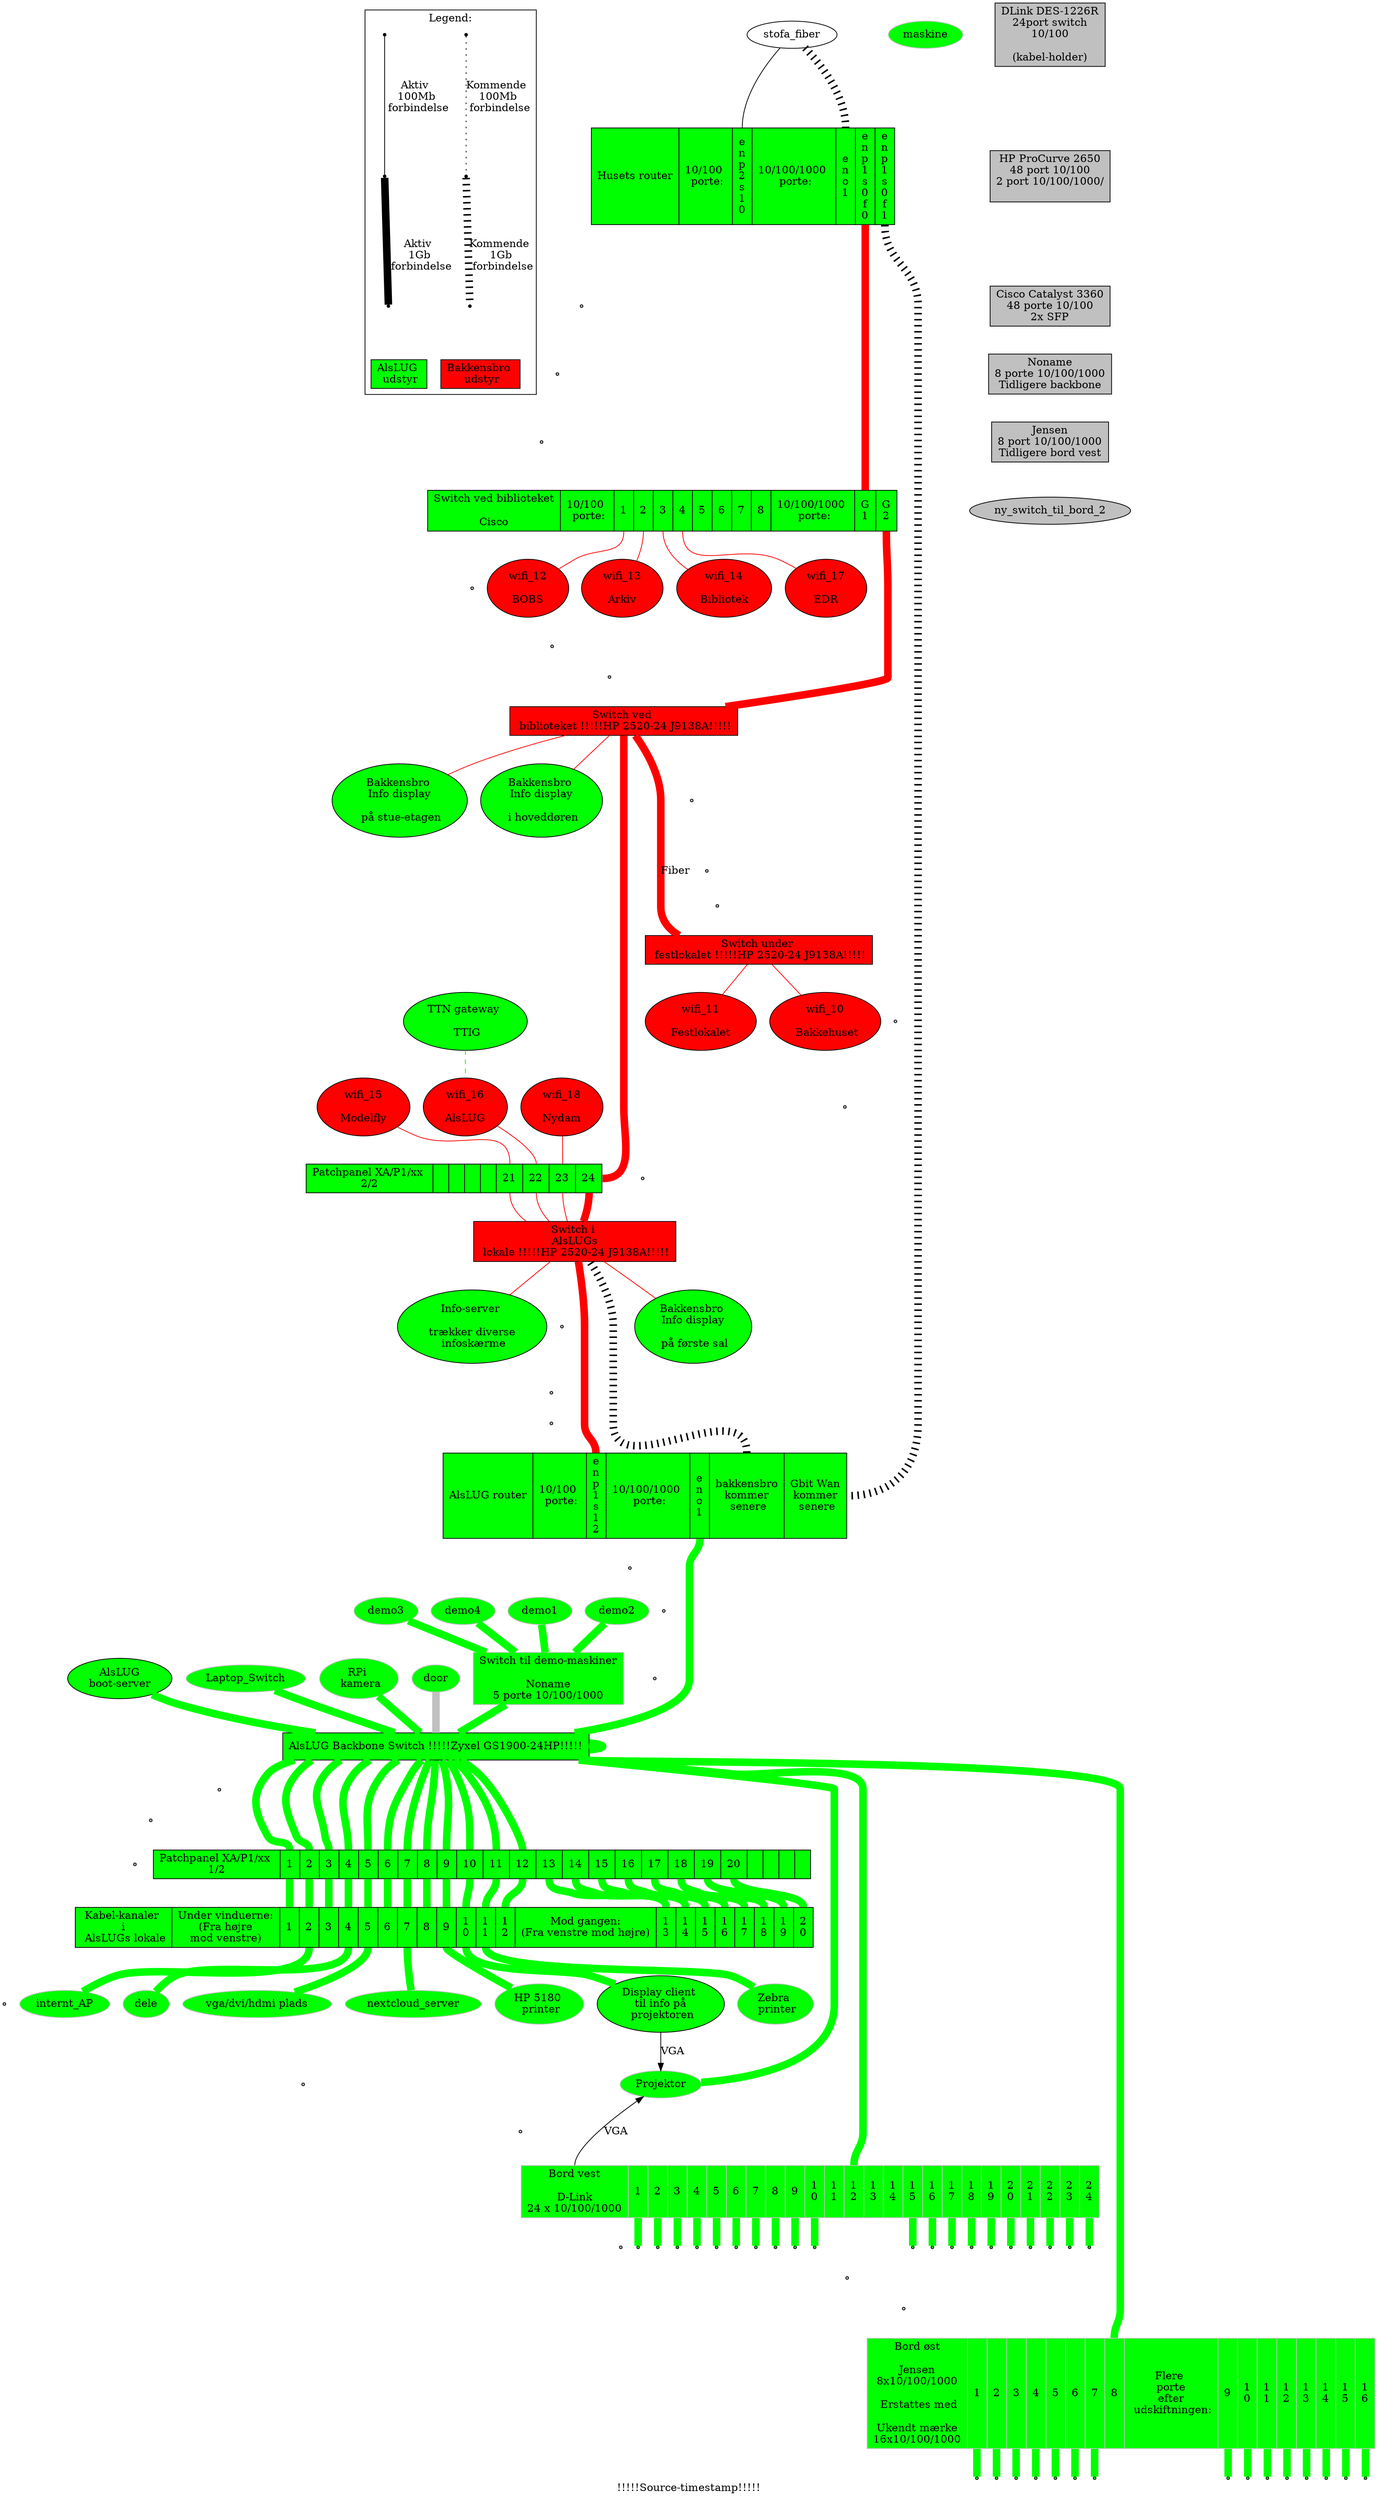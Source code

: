 digraph xxx {
  label = "!!!!!Source-timestamp!!!!!";
  subgraph cluster_legend {
    label = "Legend:";
    edge [ dir=none ];
    node [ shape=point ];
    legend_bakkensbro	[ shape=box style=filled fillcolor=red label="Bakkensbro \n udstyr" ];
    legend_alslug	[ shape=box style=filled fillcolor=green label="AlsLUG \n udstyr" ];

    legend_pending_a -> legend_pending_b	[ penwidth=1 style=dotted label="Kommende \n 100Mb \n forbindelse" ];
    legend_pending_b -> legend_pending_c	[ penwidth=10 style=dotted label="Kommende \n 1Gb \n forbindelse" ];
    legend_pending_c -> legend_bakkensbro	[ color=invis ];
    
    legend_active_a -> legend_active_b	[ penwidth=1 label="Aktiv \n 100Mb \n forbindelse"];
    legend_active_b -> legend_active_c	[ penwidth=10 label="Aktiv \n 1Gb \n forbindelse"];
    legend_active_c -> legend_alslug	[ color=invis ];
}
  
  edge [ dir=none penwidth=100 ];
  node [ style=filled fillcolor=red ];
  husets_router [ fillcolor=green shape=record label="<head> Husets router
						| 10/100 \n porte:
						| <enp2s10>  e\nn\np\n2\ns\n1\n0
						| 10/100/1000 \n porte:
						| <eno1>     e\nn\no\n1
						| <enp1s0f0> e\nn\np\n1\ns\n0\nf\n0
						| <enp1s0f1> e\nn\np\n1\ns\n0\nf\n1
						" ];
  cisco_switch [ fillcolor=green shape=record label="<head> Switch ved biblioteket\n\nCisco
						| 10/100 \n porte:
						| <1> 1
						| <2> 2
						| <3> 3
						| <4> 4
						| <5> 5
						| <6> 6
						| <7> 7
						| <8> 8
						| 10/100/1000 \n porte:
						| <gi1> G\n1
						| <gi2> G\n2
						" ];
  husets_switch_1 [ shape=record label="<head> Switch ved \n biblioteket !!!!!HP 2520-24 J9138A!!!!!" ];
  husets_switch_2 [ shape=record label="<head> Switch i \n AlsLUGs \n lokale !!!!!HP 2520-24 J9138A!!!!!" ];
  festlokale_switch [ shape=record label="<head> Switch under \n festlokalet !!!!!HP 2520-24 J9138A!!!!!" ];
  wifi_10 [ label=" wifi_10 \n\n Bakkehuset"                  ];
  wifi_11 [ label=" wifi_11 \n\n Festlokalet "                ];
  wifi_12 [ label=" wifi_12 \n\n BOBS "                       ];
  wifi_13 [ label=" wifi_13 \n\n Arkiv "                      ];
  wifi_14 [ label=" wifi_14 \n\n Bibliotek "                  ];
  wifi_15 [ label=" wifi_15 \n\n Modelfly "                   ];
  wifi_16 [ label=" wifi_16 \n\n AlsLUG "                     ];
  wifi_17 [ label=" wifi_17 \n\n EDR "                        ];
  wifi_18 [ label=" wifi_18 \n\n Nydam "                      ];
  
  node [ style=filled fillcolor=green ];
  AlsLUG_TTIG		[ label="TTN gateway \n\n TTIG"					];
  bakkensbro_info_doer	[ label="Bakkensbro \n Info display \n\n i hoveddøren"		];
  bakkensbro_info_stuen	[ label="Bakkensbro \n Info display \n\n på stue-etagen"	];
  bakkensbro_info_1_sal	[ label="Bakkensbro \n Info display \n\n på første sal"		];
  info_server		[ label="Info-server \n\n trækker diverse \n infoskærme"	];
  alslug_router [ shape=record label="<head> AlsLUG router
						| 10/100 \n porte:
						| <enp1s12>    e\nn\np\n1\ns\n1\n2
						| 10/100/1000 \n porte:
						| <eno1>       e\nn\no\n1
						| <bakkensbro> bakkensbro\nkommer\n senere
						| <g_wan>      Gbit Wan\nkommer\n senere
						" ];
  husets_router:enp1s0f1 -> alslug_router:g_wan [ style=dotted penwidth=10];
  alslug_router:bakkensbro -> husets_switch_2:gi2 [ style=dotted penwidth=10];
  alslug_gl_bootserver		[ label="AlsLUG\nboot-server" ];
  alslug_projektor_client	[ label="Display client \n til info på \n projektoren" ];
  alslug_backbone_switch	[ shape=record label="<head> AlsLUG Backbone Switch !!!!!Zyxel GS1900-24HP!!!!!"];
  alslug_kabelkanaler		[ shape=record label="<head> Kabel-kanaler \n i \n AlsLUGs lokale
  						| Under vinduerne:\n(Fra højre\nmod venstre)
  						| <1> 1 | <2> 2 | <3> 3 | <4> 4 | <5> 5 | <6> 6 | <7> 7 | <8> 8 | <9> 9 | <10> 1\n0 | <11> 1\n1 | <12>1\n2
						| Mod gangen:\n(Fra venstre mod højre)
						| <13> 1\n3 | <14> 1\n4 | <15> 1\n5 | <16> 1\n6 | <17> 1\n7 | <18> 1\n8 | <19> 1\n9 | <20> 2\n0
						"];	
  patchpanel_xa_p1__1 [ shape="record" label="Patchpanel XA/P1/xx \n 1/2 \n
	  					|<1> 1
						|<2> 2
						|<3> 3
						|<4> 4
						|<5> 5
						|<6> 6
						|<7> 7
						|<8> 8
						|<9> 9
						|<10> 10
						|<11> 11
						|<12> 12
						|<13> 13
						|<14> 14
						|<15> 15
						|<16> 16
						|<17> 17
						|<18> 18
						|<19> 19
						|<20> 20
						|<21>
						|<22>
						|<23>
						|<24>
						"];
  patchpanel_xa_p1__2 [ shape="record" label="Patchpanel XA/P1/xx \n 2/2 \n
  						||||
						|<21> 21
						|<22> 22
						|<23> 23
						|<24> 24
						"];
  {
    edge [ color=green style=solid penwidth=10 ];
    node [ color=gray ];
								alslug_backbone_switch:1 ->	patchpanel_xa_p1__1:1  -> alslug_kabelkanaler:1;
								alslug_backbone_switch:2 ->	patchpanel_xa_p1__1:2  -> alslug_kabelkanaler:2 -> internt_AP;
								alslug_backbone_switch:3 ->	patchpanel_xa_p1__1:3  -> alslug_kabelkanaler:3;
								alslug_backbone_switch:4 ->	patchpanel_xa_p1__1:4  -> alslug_kabelkanaler:4 -> dele maskine;
								alslug_backbone_switch:5 ->	patchpanel_xa_p1__1:5  -> alslug_kabelkanaler:5 -> "vga/dvi/hdmi plads";
								alslug_backbone_switch:6 ->	patchpanel_xa_p1__1:6  -> alslug_kabelkanaler:6;
								alslug_backbone_switch:7 ->	patchpanel_xa_p1__1:7  -> alslug_kabelkanaler:7 -> nextcloud_server;
								alslug_backbone_switch:8 ->	patchpanel_xa_p1__1:8  -> alslug_kabelkanaler:8;
								alslug_backbone_switch:9 ->	patchpanel_xa_p1__1:9  -> alslug_kabelkanaler:9  -> alslug_hp5180;
								alslug_backbone_switch:10 ->	patchpanel_xa_p1__1:10 -> alslug_kabelkanaler:10 -> alslug_projektor_client;
								alslug_backbone_switch:11 ->	patchpanel_xa_p1__1:11 -> alslug_kabelkanaler:11 -> alslug_zebra;
								alslug_backbone_switch:12 ->	patchpanel_xa_p1__1:12 -> alslug_kabelkanaler:12;
												patchpanel_xa_p1__1:13 -> alslug_kabelkanaler:13;
												patchpanel_xa_p1__1:14 -> alslug_kabelkanaler:14;
												patchpanel_xa_p1__1:15 -> alslug_kabelkanaler:15;
												patchpanel_xa_p1__1:16 -> alslug_kabelkanaler:16;
												patchpanel_xa_p1__1:17 -> alslug_kabelkanaler:17;
												patchpanel_xa_p1__1:18 -> alslug_kabelkanaler:18;
												patchpanel_xa_p1__1:19 -> alslug_kabelkanaler:19;
												patchpanel_xa_p1__1:20 -> alslug_kabelkanaler:20;
					Laptop_Switch ->	alslug_backbone_switch:15;
  					RPi_camera ->		alslug_backbone_switch:17;
    					door ->			alslug_backbone_switch:18				[ color=gray ];
	{ demo1, demo2, demo3, demo4 } -> switch_5p ->		alslug_backbone_switch:19 ->
								alslug_backbone_switch:20 ->	alslug_projektor;
								alslug_backbone_switch:21 ->	bord_1:12;
								alslug_backbone_switch:22 ->	bord_2:8;
					alslug_gl_bootserver ->	alslug_backbone_switch:23;
					alslug_router:eno1 ->	alslug_backbone_switch:24;
  }
  alslug_projektor [ label="Projektor" ]
  alslug_hp5180 [ label="HP 5180 \n printer" ]
  alslug_zebra [ label="Zebra \n printer" ]
  RPi_camera [ label="RPi \n kamera" ]
  bord_1 [ shape=record label="<head> Bord vest\n\nD-Link\n24 x 10/100/1000
						| <1> 1
						| <2> 2
						| <3> 3
						| <4> 4
						| <5> 5
						| <6> 6
						| <7> 7
						| <8> 8
						| <9> 9
						| <10> 1\n0

						| <11> 1\n1
						| <12> 1\n2
						| <13> 1\n3
						| <14> 1\n4

						| <15> 1\n5
						| <16> 1\n6
						| <17> 1\n7
						| <18> 1\n8
						| <19> 1\n9
						| <20> 2\n0
						| <21> 2\n1
						| <22> 2\n2
						| <23> 2\n3
						| <24> 2\n4
						"];
  {
    node [ shape=point ];
    edge [ color=green penwidth=10];
    bord_1:1 -> _bord_1_1;
    bord_1:2 -> _bord_1_2;
    bord_1:3 -> _bord_1_3;
    bord_1:4 -> _bord_1_4;
    bord_1:5 -> _bord_1_5;
    bord_1:6 -> _bord_1_6;
    bord_1:7 -> _bord_1_7;
    bord_1:8 -> _bord_1_8;
    bord_1:9 -> _bord_1_9;
    bord_1:10 -> _bord_1_10;

    bord_1:15 -> _bord_1_15;
    bord_1:16 -> _bord_1_16;
    bord_1:17 -> _bord_1_17;
    bord_1:18 -> _bord_1_18;
    bord_1:19 -> _bord_1_19;
    bord_1:20 -> _bord_1_20;
    bord_1:21 -> _bord_1_21;
    bord_1:22 -> _bord_1_22;
    bord_1:23 -> _bord_1_23;
    bord_1:24 -> _bord_1_24;
  }
  bord_2 [ shape=record label="<head> Bord øst\n\nJensen\n8x10/100/1000\n\n Erstattes med\n\nUkendt mærke\n16x10/100/1000
						| <1> 1
						| <2> 2
						| <3> 3
						| <4> 4
						| <5> 5
						| <6> 6
						| <7> 7
						| <8> 8
						| Flere \n porte \n efter \n udskiftningen:
						| <9> 9
						| <10> 1\n0
						| <11> 1\n1
						| <12> 1\n2
						| <13> 1\n3
						| <14> 1\n4
						| <15> 1\n5
						| <16> 1\n6
						"];
  {
    node [ shape=point ];
    edge [ color=green penwidth=10];
    bord_2:1 -> _bord_2_1;
    bord_2:2 -> _bord_2_2;
    bord_2:3 -> _bord_2_3;
    bord_2:4 -> _bord_2_4;
    bord_2:5 -> _bord_2_5;
    bord_2:6 -> _bord_2_6;
    bord_2:7 -> _bord_2_7;
//  bord_2:8 -> _bord_2_8;
    bord_2:9 -> _bord_2_9;
    bord_2:10 -> _bord_2_10;
    bord_2:11 -> _bord_2_11;
    bord_2:12 -> _bord_2_12;
    bord_2:13 -> _bord_2_13;
    bord_2:14 -> _bord_2_14;
    bord_2:15 -> _bord_2_15;
    bord_2:16 -> _bord_2_16;
  }
 
  // Udstyr som pt ikke bruges
  node [ style=filled fillcolor=gray ];
  switch_24p      [ shape=box label="DLink DES-1226R\n24port switch\n10/100\n\n(kabel-holder)"];
  switch_48p      [ shape=box label="HP ProCurve 2650\n48 port 10/100\n2 port 10/100/1000/
  "];
  switch_48p_poe  [ shape=box label="Cisco Catalyst 3360\n48 porte 10/100\n2x SFP"];
  switch_5p       [ shape=box label="Switch til demo-maskiner\n\nNoname\n5 porte 10/100/1000" ];
  switch_8p       [ shape=box label="Noname\n8 porte 10/100/1000\nTidligere backbone" ];
  switch_8p_vest    [ shape=box label="Jensen\n8 port 10/100/1000\nTidligere bord vest" ];
  
  switch_24p -> switch_48p -> switch_48p_poe -> switch_8p -> switch_8p_vest -> ny_switch_til_bord_2 [ color=invis ];
  
  
  node [ style=normal ];
  // Internet forbindelser
  stofa_fiber -> husets_router:enp2s10	[ penwidth=1 fillcolor=black style=filled ];
  stofa_fiber -> husets_router:eno1	[ penwidth=10 fillcolor=black style=dotted ];
  
  // Husets forbindelser
  edge  [ color=red style=solid ];
  husets_router:enp1s0f0 -> cisco_switch:gi1												[ penwidth=10 ];
                            cisco_switch:1 ->											wifi_12	[ penwidth=1 ];
                            cisco_switch:2 ->											wifi_13	[ penwidth=1 ];
                            cisco_switch:3 ->											wifi_14	[ penwidth=1 ];
			    cisco_switch:4 ->											wifi_17	[ penwidth=1 ];
                            cisco_switch:gi2 -> husets_switch_1:gi25									[ penwidth=10 ];
                                                husets_switch_1 -> bakkensbro_info_doer							[ penwidth=1 ];
                                                husets_switch_1 -> bakkensbro_info_stuen						[ penwidth=1 ];
                                                husets_switch_1:sfp1 -> festlokale_switch:sfp1						[ penwidth=10 label="Fiber" ];
                                                                        festlokale_switch ->					wifi_10	[ penwidth=1 ];
                                                                        festlokale_switch ->					wifi_11	[ penwidth=1 ];
						husets_switch_1:gi26 -> patchpanel_xa_p1__2:24 ->
											husets_switch_2:gi26				[ penwidth=10 color=red ];
						wifi_15 -> patchpanel_xa_p1__2:21 ->	husets_switch_2:21				[ penwidth=1 ];
						wifi_16 -> patchpanel_xa_p1__2:22 ->	husets_switch_2:23				[ penwidth=1 ];
						wifi_18 -> patchpanel_xa_p1__2:23 ->	husets_switch_2:24				[ penwidth=1 ];
											husets_switch_2:gi25 ->	alslug_router:enp1s12	[ penwidth=10 ];
											husets_switch_2:1 -> bakkensbro_info_1_sal	[ penwidth=1 ];
											husets_switch_2:3 -> info_server		[ penwidth=1 ];

  // Interne forbindelser
  edge [ color=green style=solid penwidth=10 ];
  node [ shape=point ];
  								
  alslug_projektor_client -> alslug_projektor [ color=black penwidth=1 label="VGA" dir=forward ];
  alslug_projektor -> bord_1:head [ color=black penwidth=1 label="VGA" dir=back ];
  AlsLUG_TTIG -> wifi_16 [ penwidth=1 style=dashed ];
  
  {
    edge [ color=invis ];		node [ shape=point ];
//    node [ shape=star label="" ];	edge [ color=cyan ];
    husets_router:head
			-> _X_1_ -> _Y_1_ -> _Z_1_ -> cisco_switch:head
			-> _X_2_ -> _Y_2_ -> _Z_2_ -> husets_switch_1:head
			-> _X_3_ -> _Y_3_ -> _Z_3_ -> festlokale_switch:head
			-> _X_4_ -> _Y_4_ -> _Z_4_ -> husets_switch_2:head
			-> _X_5_ -> _Y_5_ -> _Z_5_ -> alslug_router:head
			-> _X_6_ -> _Y_6_ -> _Z_6_ -> alslug_backbone_switch:head
			-> _X_7_ -> _Y_7_ -> _Z_7_ -> alslug_kabelkanaler:head
			-> _X_8_ -> _Y_8_ -> _Z_8_ -> bord_1:head
			-> _X_9_ -> _Y_9_ -> _Z_9_ -> bord_2:head
			;
  }

  subgraph {
    rank = same;
#    alslug_projektor;
#    alslug_hp5180;
    alslug_backbone_switch;
  }
}

